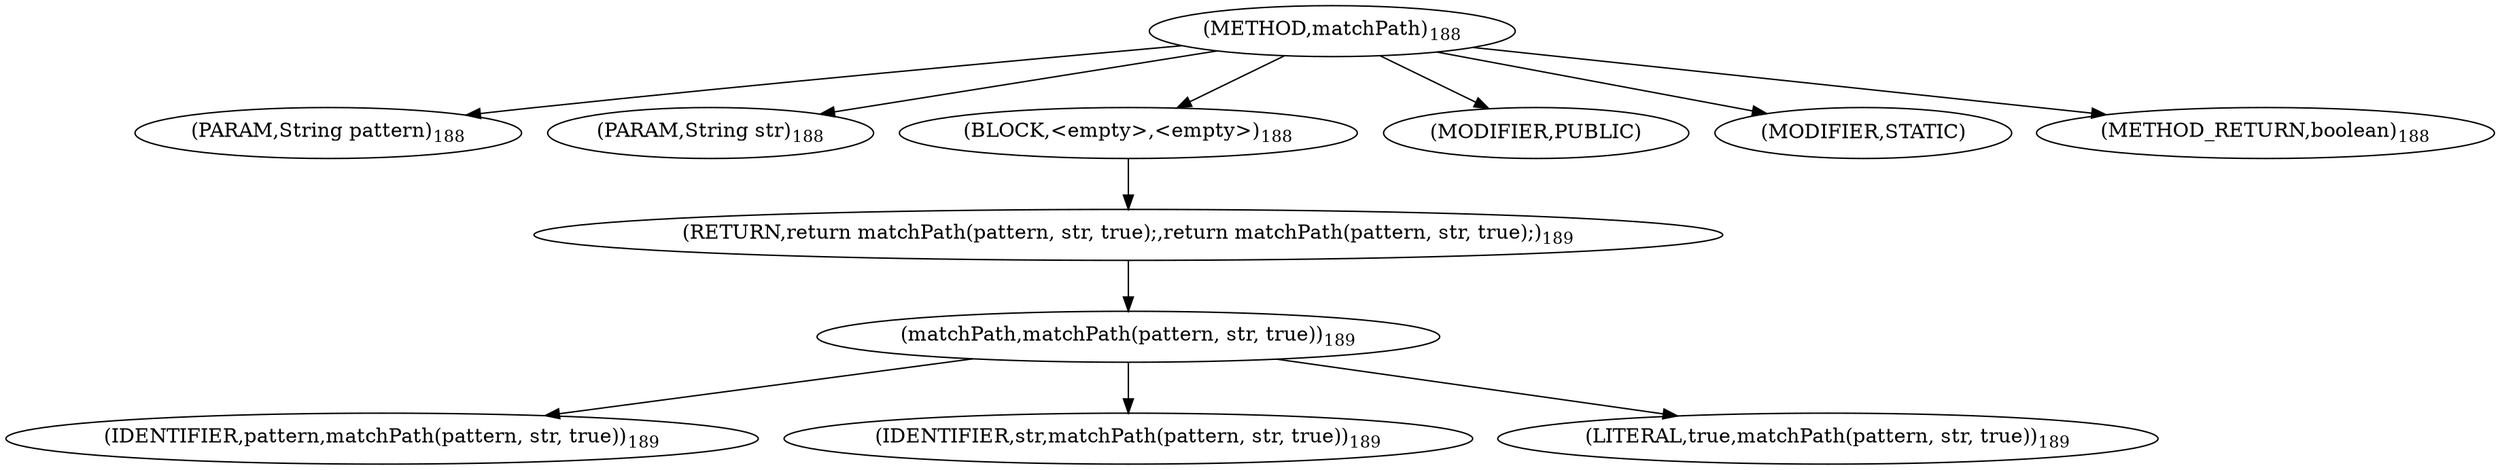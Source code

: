 digraph "matchPath" {  
"165" [label = <(METHOD,matchPath)<SUB>188</SUB>> ]
"166" [label = <(PARAM,String pattern)<SUB>188</SUB>> ]
"167" [label = <(PARAM,String str)<SUB>188</SUB>> ]
"168" [label = <(BLOCK,&lt;empty&gt;,&lt;empty&gt;)<SUB>188</SUB>> ]
"169" [label = <(RETURN,return matchPath(pattern, str, true);,return matchPath(pattern, str, true);)<SUB>189</SUB>> ]
"170" [label = <(matchPath,matchPath(pattern, str, true))<SUB>189</SUB>> ]
"171" [label = <(IDENTIFIER,pattern,matchPath(pattern, str, true))<SUB>189</SUB>> ]
"172" [label = <(IDENTIFIER,str,matchPath(pattern, str, true))<SUB>189</SUB>> ]
"173" [label = <(LITERAL,true,matchPath(pattern, str, true))<SUB>189</SUB>> ]
"174" [label = <(MODIFIER,PUBLIC)> ]
"175" [label = <(MODIFIER,STATIC)> ]
"176" [label = <(METHOD_RETURN,boolean)<SUB>188</SUB>> ]
  "165" -> "166" 
  "165" -> "167" 
  "165" -> "168" 
  "165" -> "174" 
  "165" -> "175" 
  "165" -> "176" 
  "168" -> "169" 
  "169" -> "170" 
  "170" -> "171" 
  "170" -> "172" 
  "170" -> "173" 
}
